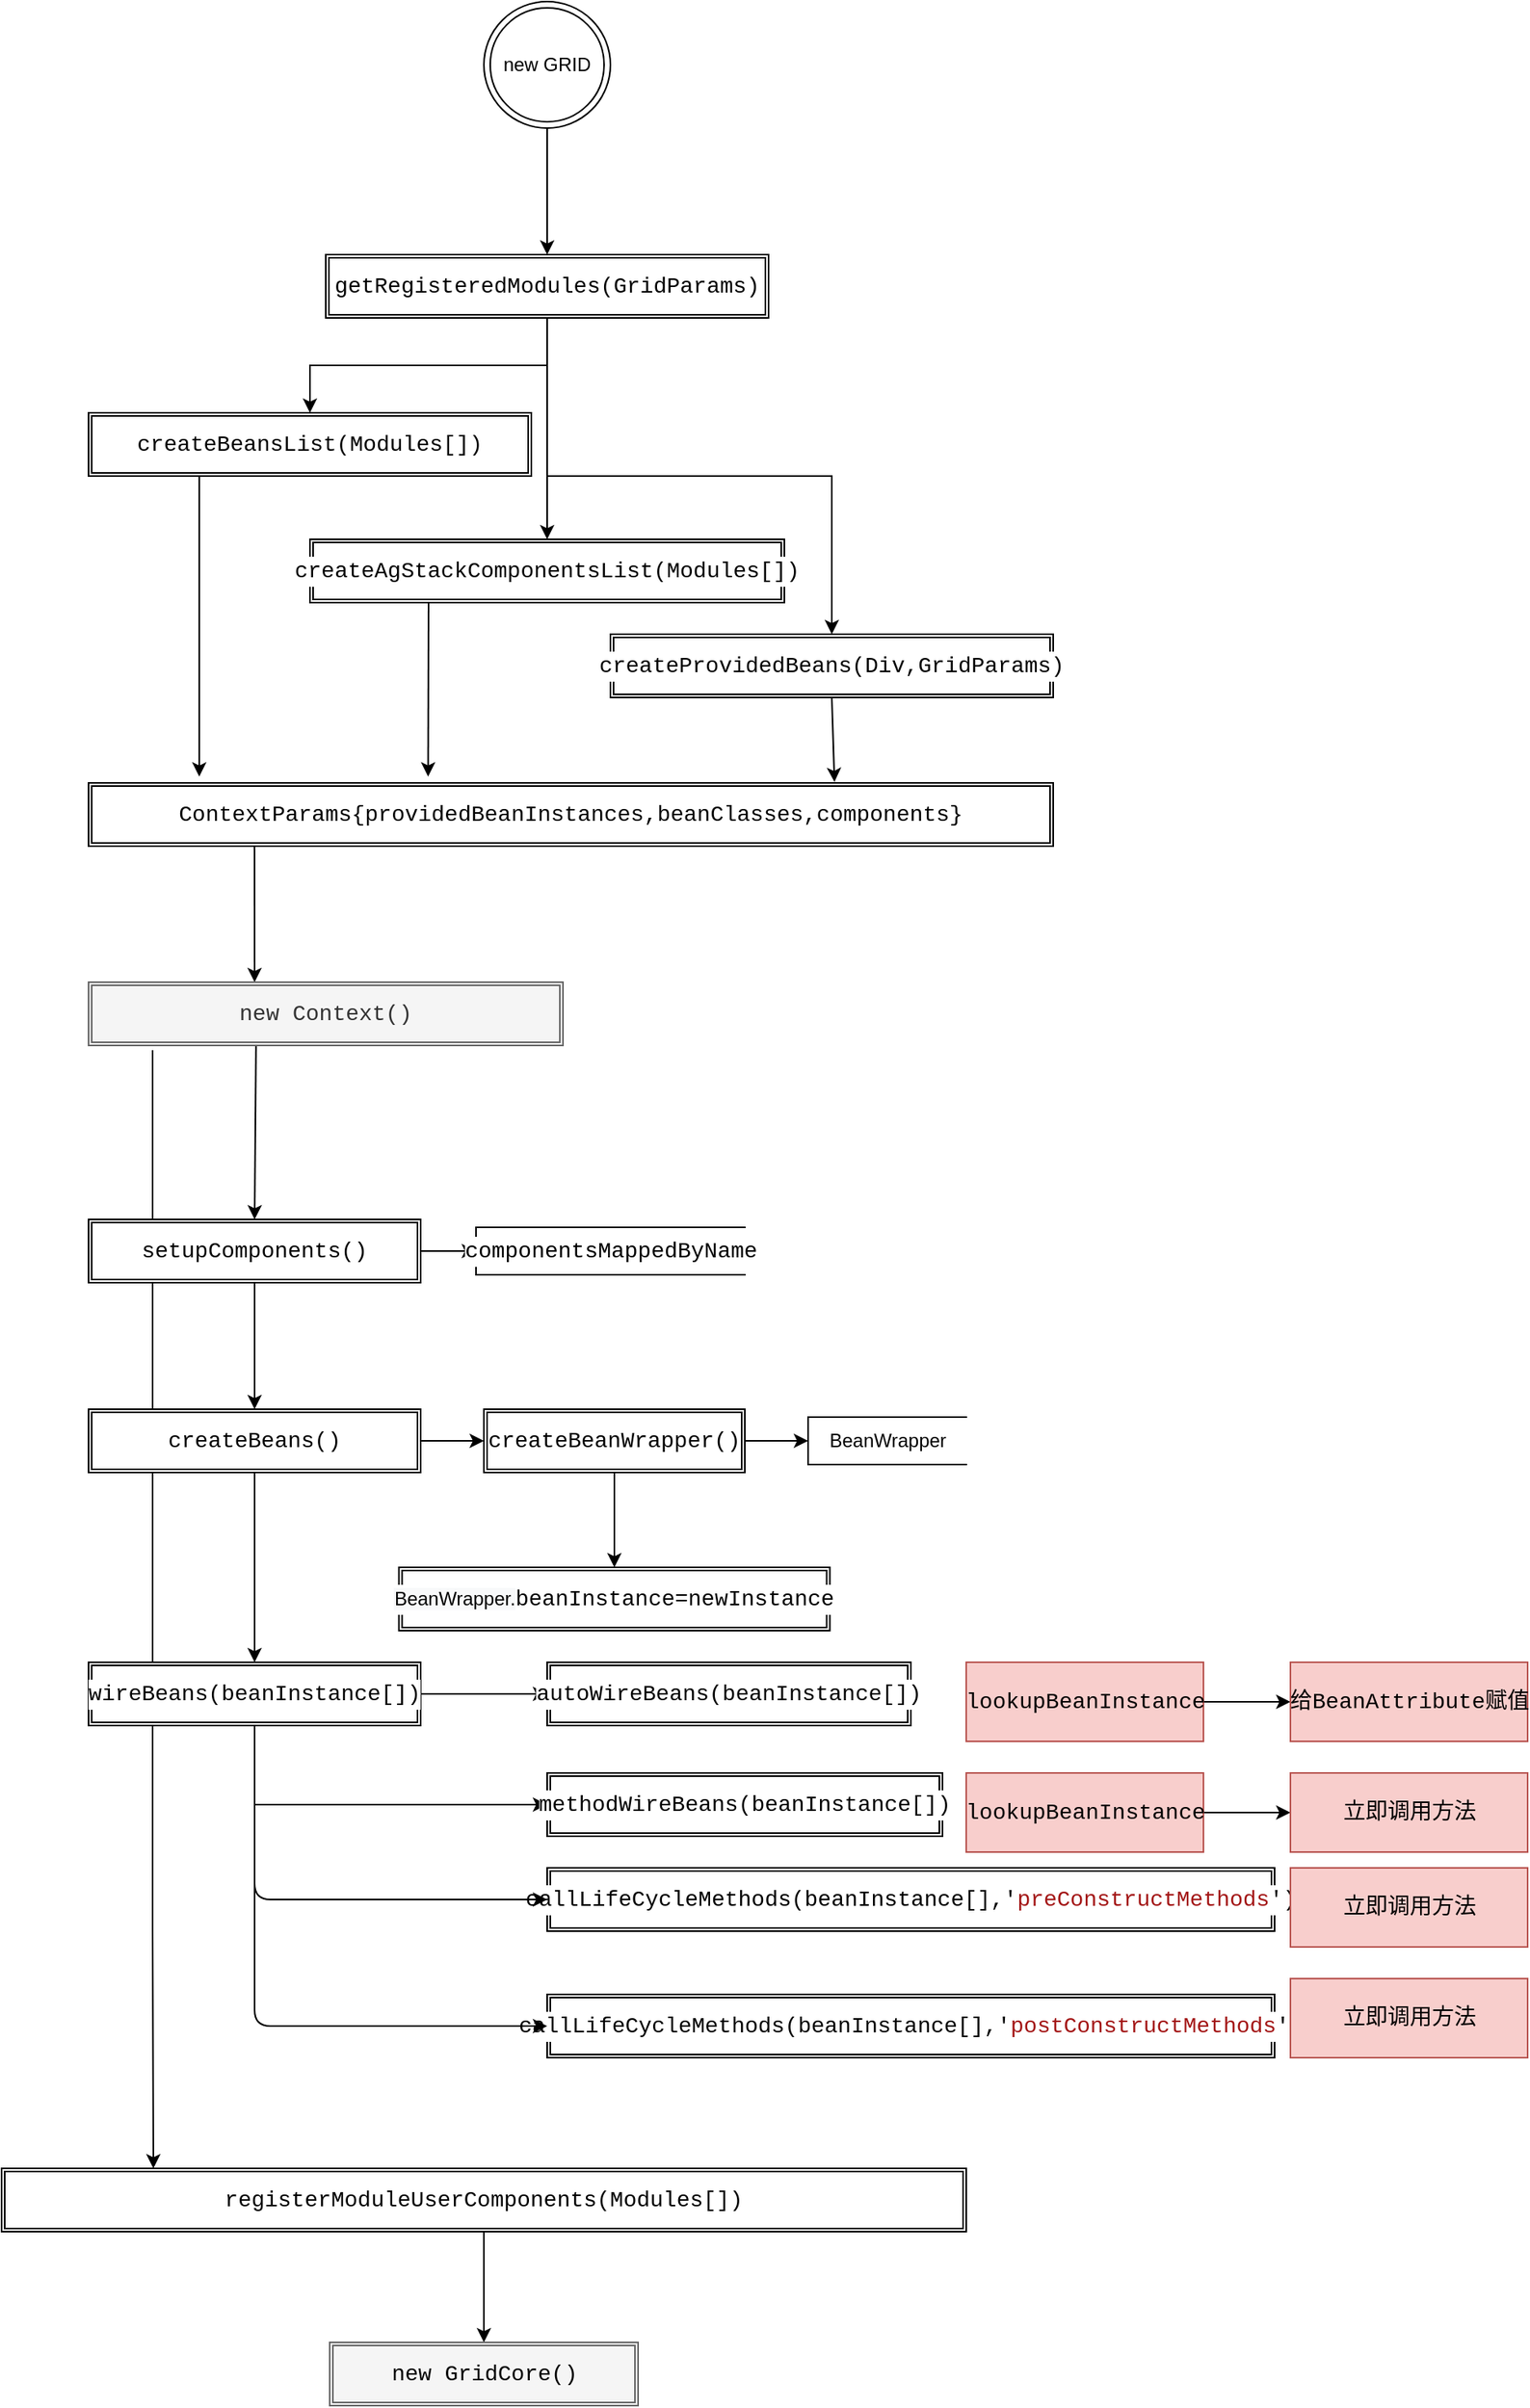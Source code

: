 <mxfile version="12.5.8" type="github">
  <diagram id="Ig01XeSWLWs4PS5WKVVN" name="第 1 页">
    <mxGraphModel dx="1038" dy="548" grid="1" gridSize="10" guides="1" tooltips="1" connect="1" arrows="1" fold="1" page="1" pageScale="1" pageWidth="827" pageHeight="1169" math="0" shadow="0">
      <root>
        <mxCell id="0"/>
        <mxCell id="1" parent="0"/>
        <mxCell id="cTDHV_BsgZX9dLV6FDnA-10" value="" style="edgeStyle=orthogonalEdgeStyle;rounded=0;orthogonalLoop=1;jettySize=auto;html=1;" parent="1" source="cTDHV_BsgZX9dLV6FDnA-1" target="cTDHV_BsgZX9dLV6FDnA-4" edge="1">
          <mxGeometry relative="1" as="geometry"/>
        </mxCell>
        <mxCell id="cTDHV_BsgZX9dLV6FDnA-1" value="new GRID" style="ellipse;shape=doubleEllipse;whiteSpace=wrap;html=1;aspect=fixed;" parent="1" vertex="1">
          <mxGeometry x="330" y="20" width="80" height="80" as="geometry"/>
        </mxCell>
        <mxCell id="cTDHV_BsgZX9dLV6FDnA-13" value="" style="edgeStyle=orthogonalEdgeStyle;rounded=0;orthogonalLoop=1;jettySize=auto;html=1;" parent="1" source="cTDHV_BsgZX9dLV6FDnA-4" target="cTDHV_BsgZX9dLV6FDnA-12" edge="1">
          <mxGeometry relative="1" as="geometry"/>
        </mxCell>
        <mxCell id="cTDHV_BsgZX9dLV6FDnA-17" value="" style="edgeStyle=orthogonalEdgeStyle;rounded=0;orthogonalLoop=1;jettySize=auto;html=1;" parent="1" source="cTDHV_BsgZX9dLV6FDnA-4" target="cTDHV_BsgZX9dLV6FDnA-16" edge="1">
          <mxGeometry relative="1" as="geometry"/>
        </mxCell>
        <mxCell id="cTDHV_BsgZX9dLV6FDnA-19" value="" style="edgeStyle=orthogonalEdgeStyle;rounded=0;orthogonalLoop=1;jettySize=auto;html=1;" parent="1" source="cTDHV_BsgZX9dLV6FDnA-4" target="cTDHV_BsgZX9dLV6FDnA-18" edge="1">
          <mxGeometry relative="1" as="geometry"/>
        </mxCell>
        <mxCell id="cTDHV_BsgZX9dLV6FDnA-4" value="&lt;div style=&quot;background-color: rgb(255 , 255 , 255) ; font-family: &amp;#34;consolas&amp;#34; , &amp;#34;courier new&amp;#34; , monospace ; font-size: 14px ; line-height: 19px ; white-space: pre&quot;&gt;getRegisteredModules(GridParams)&lt;/div&gt;" style="shape=ext;double=1;rounded=0;whiteSpace=wrap;html=1;" parent="1" vertex="1">
          <mxGeometry x="230" y="180" width="280" height="40" as="geometry"/>
        </mxCell>
        <mxCell id="cTDHV_BsgZX9dLV6FDnA-18" value="&lt;div style=&quot;background-color: rgb(255 , 255 , 255) ; font-family: &amp;#34;consolas&amp;#34; , &amp;#34;courier new&amp;#34; , monospace ; font-size: 14px ; line-height: 19px ; white-space: pre&quot;&gt;&lt;span style=&quot;font-family: &amp;#34;consolas&amp;#34; , &amp;#34;courier new&amp;#34; , monospace&quot;&gt;createProvidedBeans&lt;/span&gt;(Div,GridParams)&lt;/div&gt;" style="shape=ext;double=1;rounded=0;whiteSpace=wrap;html=1;" parent="1" vertex="1">
          <mxGeometry x="410" y="420" width="280" height="40" as="geometry"/>
        </mxCell>
        <mxCell id="cTDHV_BsgZX9dLV6FDnA-16" value="&lt;div style=&quot;background-color: rgb(255 , 255 , 255) ; font-family: &amp;#34;consolas&amp;#34; , &amp;#34;courier new&amp;#34; , monospace ; font-size: 14px ; line-height: 19px ; white-space: pre&quot;&gt;&lt;span style=&quot;font-family: &amp;#34;consolas&amp;#34; , &amp;#34;courier new&amp;#34; , monospace&quot;&gt;createAgStackComponentsList&lt;/span&gt;(Modules[])&lt;/div&gt;" style="shape=ext;double=1;rounded=0;whiteSpace=wrap;html=1;" parent="1" vertex="1">
          <mxGeometry x="220" y="360" width="300" height="40" as="geometry"/>
        </mxCell>
        <mxCell id="cTDHV_BsgZX9dLV6FDnA-12" value="&lt;div style=&quot;background-color: rgb(255 , 255 , 255) ; font-family: &amp;#34;consolas&amp;#34; , &amp;#34;courier new&amp;#34; , monospace ; font-size: 14px ; line-height: 19px ; white-space: pre&quot;&gt;&lt;span style=&quot;font-family: &amp;#34;consolas&amp;#34; , &amp;#34;courier new&amp;#34; , monospace&quot;&gt;createBeansList&lt;/span&gt;(Modules[])&lt;/div&gt;" style="shape=ext;double=1;rounded=0;whiteSpace=wrap;html=1;" parent="1" vertex="1">
          <mxGeometry x="80" y="280" width="280" height="40" as="geometry"/>
        </mxCell>
        <mxCell id="cTDHV_BsgZX9dLV6FDnA-25" value="" style="endArrow=classic;html=1;exitX=0.5;exitY=1;exitDx=0;exitDy=0;entryX=0.737;entryY=0.34;entryDx=0;entryDy=0;entryPerimeter=0;" parent="1" source="cTDHV_BsgZX9dLV6FDnA-18" edge="1">
          <mxGeometry width="50" height="50" relative="1" as="geometry">
            <mxPoint x="530" y="600" as="sourcePoint"/>
            <mxPoint x="551.68" y="513.4" as="targetPoint"/>
          </mxGeometry>
        </mxCell>
        <mxCell id="KpPf6gyGL7WBzdOO1bFv-34" value="" style="edgeStyle=orthogonalEdgeStyle;rounded=0;orthogonalLoop=1;jettySize=auto;html=1;exitX=0.135;exitY=1.075;exitDx=0;exitDy=0;exitPerimeter=0;" edge="1" parent="1" source="KpPf6gyGL7WBzdOO1bFv-35" target="KpPf6gyGL7WBzdOO1bFv-33">
          <mxGeometry relative="1" as="geometry">
            <mxPoint x="40" y="660" as="sourcePoint"/>
            <Array as="points">
              <mxPoint x="121" y="1240"/>
              <mxPoint x="121" y="1240"/>
            </Array>
          </mxGeometry>
        </mxCell>
        <mxCell id="cTDHV_BsgZX9dLV6FDnA-29" value="&lt;div style=&quot;background-color: rgb(255 , 255 , 255) ; font-family: &amp;#34;consolas&amp;#34; , &amp;#34;courier new&amp;#34; , monospace ; font-size: 14px ; line-height: 19px ; white-space: pre&quot;&gt;ContextParams{providedBeanInstances,beanClasses,components}&lt;/div&gt;" style="shape=ext;double=1;rounded=0;whiteSpace=wrap;html=1;" parent="1" vertex="1">
          <mxGeometry x="80" y="514" width="610" height="40" as="geometry"/>
        </mxCell>
        <mxCell id="KpPf6gyGL7WBzdOO1bFv-37" value="" style="edgeStyle=orthogonalEdgeStyle;rounded=0;orthogonalLoop=1;jettySize=auto;html=1;" edge="1" parent="1" source="KpPf6gyGL7WBzdOO1bFv-33" target="KpPf6gyGL7WBzdOO1bFv-36">
          <mxGeometry relative="1" as="geometry"/>
        </mxCell>
        <mxCell id="KpPf6gyGL7WBzdOO1bFv-33" value="&lt;div style=&quot;background-color: rgb(255 , 255 , 255) ; font-family: &amp;#34;consolas&amp;#34; , &amp;#34;courier new&amp;#34; , monospace ; font-size: 14px ; line-height: 19px ; white-space: pre&quot;&gt;&lt;div style=&quot;font-family: &amp;#34;consolas&amp;#34; , &amp;#34;courier new&amp;#34; , monospace ; line-height: 19px&quot;&gt;registerModuleUserComponents(Modules[])&lt;/div&gt;&lt;/div&gt;" style="shape=ext;double=1;rounded=0;whiteSpace=wrap;html=1;" vertex="1" parent="1">
          <mxGeometry x="25" y="1390" width="610" height="40" as="geometry"/>
        </mxCell>
        <mxCell id="KpPf6gyGL7WBzdOO1bFv-36" value="&lt;div style=&quot;font-family: consolas, &amp;quot;courier new&amp;quot;, monospace; font-size: 14px; line-height: 19px; white-space: pre;&quot;&gt;&lt;div style=&quot;font-family: &amp;quot;consolas&amp;quot; , &amp;quot;courier new&amp;quot; , monospace ; line-height: 19px&quot;&gt;&lt;div style=&quot;color: rgb(0 , 0 , 0) ; font-family: &amp;quot;consolas&amp;quot; , &amp;quot;courier new&amp;quot; , monospace ; line-height: 19px&quot;&gt;new GridCore()&lt;/div&gt;&lt;/div&gt;&lt;/div&gt;" style="shape=ext;double=1;rounded=0;whiteSpace=wrap;html=1;fillColor=#f5f5f5;strokeColor=#666666;fontColor=#333333;labelBackgroundColor=none;" vertex="1" parent="1">
          <mxGeometry x="232.5" y="1500" width="195" height="40" as="geometry"/>
        </mxCell>
        <mxCell id="cTDHV_BsgZX9dLV6FDnA-30" value="" style="endArrow=classic;html=1;exitX=0.25;exitY=1;exitDx=0;exitDy=0;entryX=0.352;entryY=-0.1;entryDx=0;entryDy=0;entryPerimeter=0;" parent="1" source="cTDHV_BsgZX9dLV6FDnA-16" target="cTDHV_BsgZX9dLV6FDnA-29" edge="1">
          <mxGeometry width="50" height="50" relative="1" as="geometry">
            <mxPoint x="220" y="480" as="sourcePoint"/>
            <mxPoint x="270" y="430" as="targetPoint"/>
          </mxGeometry>
        </mxCell>
        <mxCell id="cTDHV_BsgZX9dLV6FDnA-31" value="" style="endArrow=classic;html=1;exitX=0.25;exitY=1;exitDx=0;exitDy=0;" parent="1" source="cTDHV_BsgZX9dLV6FDnA-12" edge="1">
          <mxGeometry width="50" height="50" relative="1" as="geometry">
            <mxPoint x="90" y="430" as="sourcePoint"/>
            <mxPoint x="150" y="510" as="targetPoint"/>
          </mxGeometry>
        </mxCell>
        <mxCell id="cTDHV_BsgZX9dLV6FDnA-33" value="" style="endArrow=classic;html=1;exitX=0.172;exitY=1.005;exitDx=0;exitDy=0;entryX=0.5;entryY=0;entryDx=0;entryDy=0;exitPerimeter=0;" parent="1" source="cTDHV_BsgZX9dLV6FDnA-29" edge="1">
          <mxGeometry width="50" height="50" relative="1" as="geometry">
            <mxPoint x="330" y="630" as="sourcePoint"/>
            <mxPoint x="185" y="640" as="targetPoint"/>
          </mxGeometry>
        </mxCell>
        <mxCell id="cTDHV_BsgZX9dLV6FDnA-48" value="" style="edgeStyle=orthogonalEdgeStyle;rounded=0;orthogonalLoop=1;jettySize=auto;html=1;" parent="1" source="cTDHV_BsgZX9dLV6FDnA-34" target="cTDHV_BsgZX9dLV6FDnA-47" edge="1">
          <mxGeometry relative="1" as="geometry"/>
        </mxCell>
        <mxCell id="cTDHV_BsgZX9dLV6FDnA-34" value="&lt;div style=&quot;background-color: rgb(255 , 255 , 255) ; font-family: &amp;#34;consolas&amp;#34; , &amp;#34;courier new&amp;#34; , monospace ; font-size: 14px ; line-height: 19px ; white-space: pre&quot;&gt;setupComponents()&lt;/div&gt;" style="shape=ext;double=1;rounded=0;whiteSpace=wrap;html=1;" parent="1" vertex="1">
          <mxGeometry x="80" y="790" width="210" height="40" as="geometry"/>
        </mxCell>
        <mxCell id="KpPf6gyGL7WBzdOO1bFv-5" value="" style="edgeStyle=orthogonalEdgeStyle;rounded=0;orthogonalLoop=1;jettySize=auto;html=1;" edge="1" parent="1" source="cTDHV_BsgZX9dLV6FDnA-47" target="KpPf6gyGL7WBzdOO1bFv-4">
          <mxGeometry relative="1" as="geometry"/>
        </mxCell>
        <mxCell id="KpPf6gyGL7WBzdOO1bFv-14" value="" style="edgeStyle=orthogonalEdgeStyle;rounded=0;orthogonalLoop=1;jettySize=auto;html=1;" edge="1" parent="1" source="cTDHV_BsgZX9dLV6FDnA-47" target="KpPf6gyGL7WBzdOO1bFv-13">
          <mxGeometry relative="1" as="geometry"/>
        </mxCell>
        <mxCell id="cTDHV_BsgZX9dLV6FDnA-47" value="&lt;div style=&quot;background-color: rgb(255 , 255 , 255) ; font-family: &amp;#34;consolas&amp;#34; , &amp;#34;courier new&amp;#34; , monospace ; font-size: 14px ; line-height: 19px ; white-space: pre&quot;&gt;&lt;span style=&quot;font-family: &amp;#34;consolas&amp;#34; , &amp;#34;courier new&amp;#34; , monospace&quot;&gt;createBeans&lt;/span&gt;()&lt;/div&gt;" style="shape=ext;double=1;rounded=0;whiteSpace=wrap;html=1;" parent="1" vertex="1">
          <mxGeometry x="80" y="910" width="210" height="40" as="geometry"/>
        </mxCell>
        <mxCell id="KpPf6gyGL7WBzdOO1bFv-16" value="" style="edgeStyle=orthogonalEdgeStyle;rounded=0;orthogonalLoop=1;jettySize=auto;html=1;" edge="1" parent="1" source="KpPf6gyGL7WBzdOO1bFv-13" target="KpPf6gyGL7WBzdOO1bFv-15">
          <mxGeometry relative="1" as="geometry"/>
        </mxCell>
        <mxCell id="KpPf6gyGL7WBzdOO1bFv-18" value="" style="edgeStyle=orthogonalEdgeStyle;rounded=0;orthogonalLoop=1;jettySize=auto;html=1;entryX=0;entryY=0.5;entryDx=0;entryDy=0;" edge="1" parent="1" source="KpPf6gyGL7WBzdOO1bFv-13" target="KpPf6gyGL7WBzdOO1bFv-17">
          <mxGeometry relative="1" as="geometry">
            <Array as="points">
              <mxPoint x="185" y="1160"/>
            </Array>
          </mxGeometry>
        </mxCell>
        <mxCell id="KpPf6gyGL7WBzdOO1bFv-13" value="&lt;div style=&quot;background-color: rgb(255 , 255 , 255) ; font-family: &amp;#34;consolas&amp;#34; , &amp;#34;courier new&amp;#34; , monospace ; font-size: 14px ; line-height: 19px ; white-space: pre&quot;&gt;&lt;div style=&quot;font-family: &amp;#34;consolas&amp;#34; , &amp;#34;courier new&amp;#34; , monospace ; line-height: 19px&quot;&gt;wireBeans(beanInstance[])&lt;/div&gt;&lt;/div&gt;" style="shape=ext;double=1;rounded=0;whiteSpace=wrap;html=1;" vertex="1" parent="1">
          <mxGeometry x="80" y="1070" width="210" height="40" as="geometry"/>
        </mxCell>
        <mxCell id="KpPf6gyGL7WBzdOO1bFv-17" value="&lt;div style=&quot;background-color: rgb(255 , 255 , 255) ; font-family: &amp;#34;consolas&amp;#34; , &amp;#34;courier new&amp;#34; , monospace ; font-size: 14px ; line-height: 19px ; white-space: pre&quot;&gt;&lt;div style=&quot;font-family: &amp;#34;consolas&amp;#34; , &amp;#34;courier new&amp;#34; , monospace ; line-height: 19px&quot;&gt;&lt;span style=&quot;font-family: &amp;#34;consolas&amp;#34; , &amp;#34;courier new&amp;#34; , monospace&quot;&gt;methodWireBeans&lt;/span&gt;(beanInstance[])&lt;/div&gt;&lt;/div&gt;" style="shape=ext;double=1;rounded=0;whiteSpace=wrap;html=1;" vertex="1" parent="1">
          <mxGeometry x="370" y="1140" width="250" height="40" as="geometry"/>
        </mxCell>
        <mxCell id="KpPf6gyGL7WBzdOO1bFv-15" value="&lt;div style=&quot;background-color: rgb(255 , 255 , 255) ; font-family: &amp;#34;consolas&amp;#34; , &amp;#34;courier new&amp;#34; , monospace ; font-size: 14px ; line-height: 19px ; white-space: pre&quot;&gt;&lt;div style=&quot;font-family: &amp;#34;consolas&amp;#34; , &amp;#34;courier new&amp;#34; , monospace ; line-height: 19px&quot;&gt;&lt;span style=&quot;font-family: &amp;#34;consolas&amp;#34; , &amp;#34;courier new&amp;#34; , monospace&quot;&gt;autoWireBeans&lt;/span&gt;(beanInstance[])&lt;/div&gt;&lt;/div&gt;" style="shape=ext;double=1;rounded=0;whiteSpace=wrap;html=1;" vertex="1" parent="1">
          <mxGeometry x="370" y="1070" width="230" height="40" as="geometry"/>
        </mxCell>
        <mxCell id="KpPf6gyGL7WBzdOO1bFv-10" value="&lt;div style=&quot;background-color: rgb(255 , 255 , 255) ; font-family: &amp;#34;consolas&amp;#34; , &amp;#34;courier new&amp;#34; , monospace ; font-size: 14px ; line-height: 19px ; white-space: pre&quot;&gt;&lt;pre style=&quot;font-family: &amp;#34;consolas&amp;#34; , &amp;#34;courier new&amp;#34; , monospace ; line-height: 19px&quot;&gt;&lt;span style=&quot;background-color: rgb(248 , 249 , 250) ; font-family: &amp;#34;helvetica&amp;#34; ; font-size: 12px ; white-space: nowrap&quot;&gt;BeanWrapper.&lt;/span&gt;beanInstance=newInstance&lt;/pre&gt;&lt;/div&gt;" style="shape=ext;double=1;rounded=0;whiteSpace=wrap;html=1;" vertex="1" parent="1">
          <mxGeometry x="276.25" y="1010" width="272.5" height="40" as="geometry"/>
        </mxCell>
        <mxCell id="KpPf6gyGL7WBzdOO1bFv-4" value="&lt;div style=&quot;background-color: rgb(255 , 255 , 255) ; font-family: &amp;#34;consolas&amp;#34; , &amp;#34;courier new&amp;#34; , monospace ; font-size: 14px ; line-height: 19px ; white-space: pre&quot;&gt;&lt;span style=&quot;font-family: &amp;#34;consolas&amp;#34; , &amp;#34;courier new&amp;#34; , monospace&quot;&gt;createBeanWrapper&lt;/span&gt;()&lt;/div&gt;" style="shape=ext;double=1;rounded=0;whiteSpace=wrap;html=1;" vertex="1" parent="1">
          <mxGeometry x="330" y="910" width="165" height="40" as="geometry"/>
        </mxCell>
        <mxCell id="cTDHV_BsgZX9dLV6FDnA-35" value="" style="endArrow=classic;html=1;exitX=0.353;exitY=0.975;exitDx=0;exitDy=0;entryX=0.5;entryY=0;entryDx=0;entryDy=0;exitPerimeter=0;" parent="1" source="KpPf6gyGL7WBzdOO1bFv-35" target="cTDHV_BsgZX9dLV6FDnA-34" edge="1">
          <mxGeometry width="50" height="50" relative="1" as="geometry">
            <mxPoint x="185" y="740" as="sourcePoint"/>
            <mxPoint x="70" y="740" as="targetPoint"/>
          </mxGeometry>
        </mxCell>
        <mxCell id="cTDHV_BsgZX9dLV6FDnA-36" value="" style="endArrow=classic;html=1;exitX=1;exitY=0.5;exitDx=0;exitDy=0;entryX=0;entryY=0.5;entryDx=0;entryDy=0;" parent="1" source="cTDHV_BsgZX9dLV6FDnA-34" edge="1" target="cTDHV_BsgZX9dLV6FDnA-41">
          <mxGeometry width="50" height="50" relative="1" as="geometry">
            <mxPoint x="335" y="840" as="sourcePoint"/>
            <mxPoint x="385" y="810" as="targetPoint"/>
          </mxGeometry>
        </mxCell>
        <mxCell id="cTDHV_BsgZX9dLV6FDnA-41" value="&lt;div style=&quot;background-color: rgb(255 , 255 , 255) ; font-family: &amp;#34;consolas&amp;#34; , &amp;#34;courier new&amp;#34; , monospace ; font-size: 14px ; line-height: 19px ; white-space: pre&quot;&gt;componentsMappedByName&lt;/div&gt;" style="html=1;dashed=0;whitespace=wrap;shape=partialRectangle;right=0;" parent="1" vertex="1">
          <mxGeometry x="325" y="795" width="170" height="30" as="geometry"/>
        </mxCell>
        <mxCell id="KpPf6gyGL7WBzdOO1bFv-6" value="BeanWrapper" style="html=1;dashed=0;whitespace=wrap;shape=partialRectangle;right=0;" vertex="1" parent="1">
          <mxGeometry x="535" y="915" width="100" height="30" as="geometry"/>
        </mxCell>
        <mxCell id="KpPf6gyGL7WBzdOO1bFv-7" value="" style="endArrow=classic;html=1;exitX=1;exitY=0.5;exitDx=0;exitDy=0;entryX=0;entryY=0.5;entryDx=0;entryDy=0;" edge="1" parent="1" source="KpPf6gyGL7WBzdOO1bFv-4" target="KpPf6gyGL7WBzdOO1bFv-6">
          <mxGeometry width="50" height="50" relative="1" as="geometry">
            <mxPoint x="465" y="1030" as="sourcePoint"/>
            <mxPoint x="515" y="980" as="targetPoint"/>
          </mxGeometry>
        </mxCell>
        <mxCell id="KpPf6gyGL7WBzdOO1bFv-12" value="" style="endArrow=classic;html=1;exitX=0.5;exitY=1;exitDx=0;exitDy=0;entryX=0.5;entryY=0;entryDx=0;entryDy=0;" edge="1" parent="1" source="KpPf6gyGL7WBzdOO1bFv-4" target="KpPf6gyGL7WBzdOO1bFv-10">
          <mxGeometry width="50" height="50" relative="1" as="geometry">
            <mxPoint x="385" y="1010" as="sourcePoint"/>
            <mxPoint x="435" y="960" as="targetPoint"/>
          </mxGeometry>
        </mxCell>
        <mxCell id="KpPf6gyGL7WBzdOO1bFv-23" value="" style="edgeStyle=orthogonalEdgeStyle;rounded=0;orthogonalLoop=1;jettySize=auto;html=1;" edge="1" parent="1" source="KpPf6gyGL7WBzdOO1bFv-21" target="KpPf6gyGL7WBzdOO1bFv-22">
          <mxGeometry relative="1" as="geometry"/>
        </mxCell>
        <mxCell id="KpPf6gyGL7WBzdOO1bFv-21" value="&lt;div style=&quot;font-family: consolas, &amp;quot;courier new&amp;quot;, monospace; font-size: 14px; line-height: 19px; white-space: pre;&quot;&gt;lookupBeanInstance&lt;/div&gt;" style="html=1;dashed=0;whitespace=wrap;fillColor=#f8cecc;strokeColor=#b85450;labelBackgroundColor=none;" vertex="1" parent="1">
          <mxGeometry x="635" y="1070" width="150" height="50" as="geometry"/>
        </mxCell>
        <mxCell id="KpPf6gyGL7WBzdOO1bFv-22" value="&lt;div style=&quot;font-family: &amp;#34;consolas&amp;#34; , &amp;#34;courier new&amp;#34; , monospace ; font-size: 14px ; line-height: 19px ; white-space: pre&quot;&gt;给BeanAttribute赋值&lt;/div&gt;" style="html=1;dashed=0;whitespace=wrap;fillColor=#f8cecc;strokeColor=#b85450;labelBackgroundColor=none;" vertex="1" parent="1">
          <mxGeometry x="840" y="1070" width="150" height="50" as="geometry"/>
        </mxCell>
        <mxCell id="KpPf6gyGL7WBzdOO1bFv-26" value="" style="edgeStyle=orthogonalEdgeStyle;rounded=0;orthogonalLoop=1;jettySize=auto;html=1;" edge="1" parent="1" source="KpPf6gyGL7WBzdOO1bFv-24" target="KpPf6gyGL7WBzdOO1bFv-25">
          <mxGeometry relative="1" as="geometry"/>
        </mxCell>
        <mxCell id="KpPf6gyGL7WBzdOO1bFv-24" value="&lt;div style=&quot;font-family: consolas, &amp;quot;courier new&amp;quot;, monospace; font-size: 14px; line-height: 19px; white-space: pre;&quot;&gt;lookupBeanInstance&lt;/div&gt;" style="html=1;dashed=0;whitespace=wrap;fillColor=#f8cecc;strokeColor=#b85450;labelBackgroundColor=none;" vertex="1" parent="1">
          <mxGeometry x="635" y="1140" width="150" height="50" as="geometry"/>
        </mxCell>
        <mxCell id="KpPf6gyGL7WBzdOO1bFv-25" value="&lt;div style=&quot;font-family: &amp;#34;consolas&amp;#34; , &amp;#34;courier new&amp;#34; , monospace ; font-size: 14px ; line-height: 19px ; white-space: pre&quot;&gt;立即调用方法&lt;/div&gt;" style="html=1;dashed=0;whitespace=wrap;fillColor=#f8cecc;strokeColor=#b85450;labelBackgroundColor=none;" vertex="1" parent="1">
          <mxGeometry x="840" y="1140" width="150" height="50" as="geometry"/>
        </mxCell>
        <mxCell id="KpPf6gyGL7WBzdOO1bFv-27" value="&lt;div style=&quot;background-color: rgb(255 , 255 , 255) ; font-family: &amp;#34;consolas&amp;#34; , &amp;#34;courier new&amp;#34; , monospace ; font-size: 14px ; line-height: 19px ; white-space: pre&quot;&gt;&lt;div style=&quot;font-family: &amp;#34;consolas&amp;#34; , &amp;#34;courier new&amp;#34; , monospace ; line-height: 19px&quot;&gt;&lt;span style=&quot;font-family: &amp;#34;consolas&amp;#34; , &amp;#34;courier new&amp;#34; , monospace&quot;&gt;callLifeCycleMethods&lt;/span&gt;(beanInstance[],&#39;&lt;span style=&quot;color: rgb(163 , 21 , 21) ; font-family: &amp;#34;consolas&amp;#34; , &amp;#34;courier new&amp;#34; , monospace&quot;&gt;preConstructMethods&lt;/span&gt;&#39;)&lt;/div&gt;&lt;/div&gt;" style="shape=ext;double=1;rounded=0;whiteSpace=wrap;html=1;" vertex="1" parent="1">
          <mxGeometry x="370" y="1200" width="460" height="40" as="geometry"/>
        </mxCell>
        <mxCell id="KpPf6gyGL7WBzdOO1bFv-28" value="&lt;div style=&quot;background-color: rgb(255 , 255 , 255) ; font-family: &amp;#34;consolas&amp;#34; , &amp;#34;courier new&amp;#34; , monospace ; font-size: 14px ; line-height: 19px ; white-space: pre&quot;&gt;&lt;div style=&quot;font-family: &amp;#34;consolas&amp;#34; , &amp;#34;courier new&amp;#34; , monospace ; line-height: 19px&quot;&gt;&lt;span style=&quot;font-family: &amp;#34;consolas&amp;#34; , &amp;#34;courier new&amp;#34; , monospace&quot;&gt;callLifeCycleMethods&lt;/span&gt;(beanInstance[],&#39;&lt;span style=&quot;color: rgb(163 , 21 , 21) ; font-family: &amp;#34;consolas&amp;#34; , &amp;#34;courier new&amp;#34; , monospace&quot;&gt;postConstructMethods&lt;/span&gt;&#39;)&lt;br&gt;&lt;/div&gt;&lt;/div&gt;" style="shape=ext;double=1;rounded=0;whiteSpace=wrap;html=1;" vertex="1" parent="1">
          <mxGeometry x="370" y="1280" width="460" height="40" as="geometry"/>
        </mxCell>
        <mxCell id="KpPf6gyGL7WBzdOO1bFv-29" value="" style="endArrow=classic;html=1;exitX=0.5;exitY=1;exitDx=0;exitDy=0;entryX=0;entryY=0.5;entryDx=0;entryDy=0;" edge="1" parent="1" source="KpPf6gyGL7WBzdOO1bFv-13" target="KpPf6gyGL7WBzdOO1bFv-27">
          <mxGeometry width="50" height="50" relative="1" as="geometry">
            <mxPoint x="180" y="1270" as="sourcePoint"/>
            <mxPoint x="230" y="1220" as="targetPoint"/>
            <Array as="points">
              <mxPoint x="185" y="1220"/>
            </Array>
          </mxGeometry>
        </mxCell>
        <mxCell id="KpPf6gyGL7WBzdOO1bFv-30" value="" style="endArrow=classic;html=1;exitX=0.5;exitY=1;exitDx=0;exitDy=0;entryX=0;entryY=0.5;entryDx=0;entryDy=0;" edge="1" parent="1" target="KpPf6gyGL7WBzdOO1bFv-28">
          <mxGeometry width="50" height="50" relative="1" as="geometry">
            <mxPoint x="185" y="1110" as="sourcePoint"/>
            <mxPoint x="370" y="1220" as="targetPoint"/>
            <Array as="points">
              <mxPoint x="185" y="1220"/>
              <mxPoint x="185" y="1300"/>
            </Array>
          </mxGeometry>
        </mxCell>
        <mxCell id="KpPf6gyGL7WBzdOO1bFv-31" value="&lt;div style=&quot;font-family: &amp;#34;consolas&amp;#34; , &amp;#34;courier new&amp;#34; , monospace ; font-size: 14px ; line-height: 19px ; white-space: pre&quot;&gt;立即调用方法&lt;/div&gt;" style="html=1;dashed=0;whitespace=wrap;fillColor=#f8cecc;strokeColor=#b85450;labelBackgroundColor=none;" vertex="1" parent="1">
          <mxGeometry x="840" y="1200" width="150" height="50" as="geometry"/>
        </mxCell>
        <mxCell id="KpPf6gyGL7WBzdOO1bFv-32" value="&lt;div style=&quot;font-family: &amp;#34;consolas&amp;#34; , &amp;#34;courier new&amp;#34; , monospace ; font-size: 14px ; line-height: 19px ; white-space: pre&quot;&gt;立即调用方法&lt;/div&gt;" style="html=1;dashed=0;whitespace=wrap;fillColor=#f8cecc;strokeColor=#b85450;labelBackgroundColor=none;" vertex="1" parent="1">
          <mxGeometry x="840" y="1270" width="150" height="50" as="geometry"/>
        </mxCell>
        <mxCell id="KpPf6gyGL7WBzdOO1bFv-35" value="&lt;div style=&quot;font-family: consolas, &amp;quot;courier new&amp;quot;, monospace; font-size: 14px; line-height: 19px; white-space: pre;&quot;&gt;new Context()&lt;/div&gt;" style="shape=ext;double=1;rounded=0;whiteSpace=wrap;html=1;fillColor=#f5f5f5;strokeColor=#666666;fontColor=#333333;labelBackgroundColor=none;" vertex="1" parent="1">
          <mxGeometry x="80" y="640" width="300" height="40" as="geometry"/>
        </mxCell>
      </root>
    </mxGraphModel>
  </diagram>
</mxfile>
